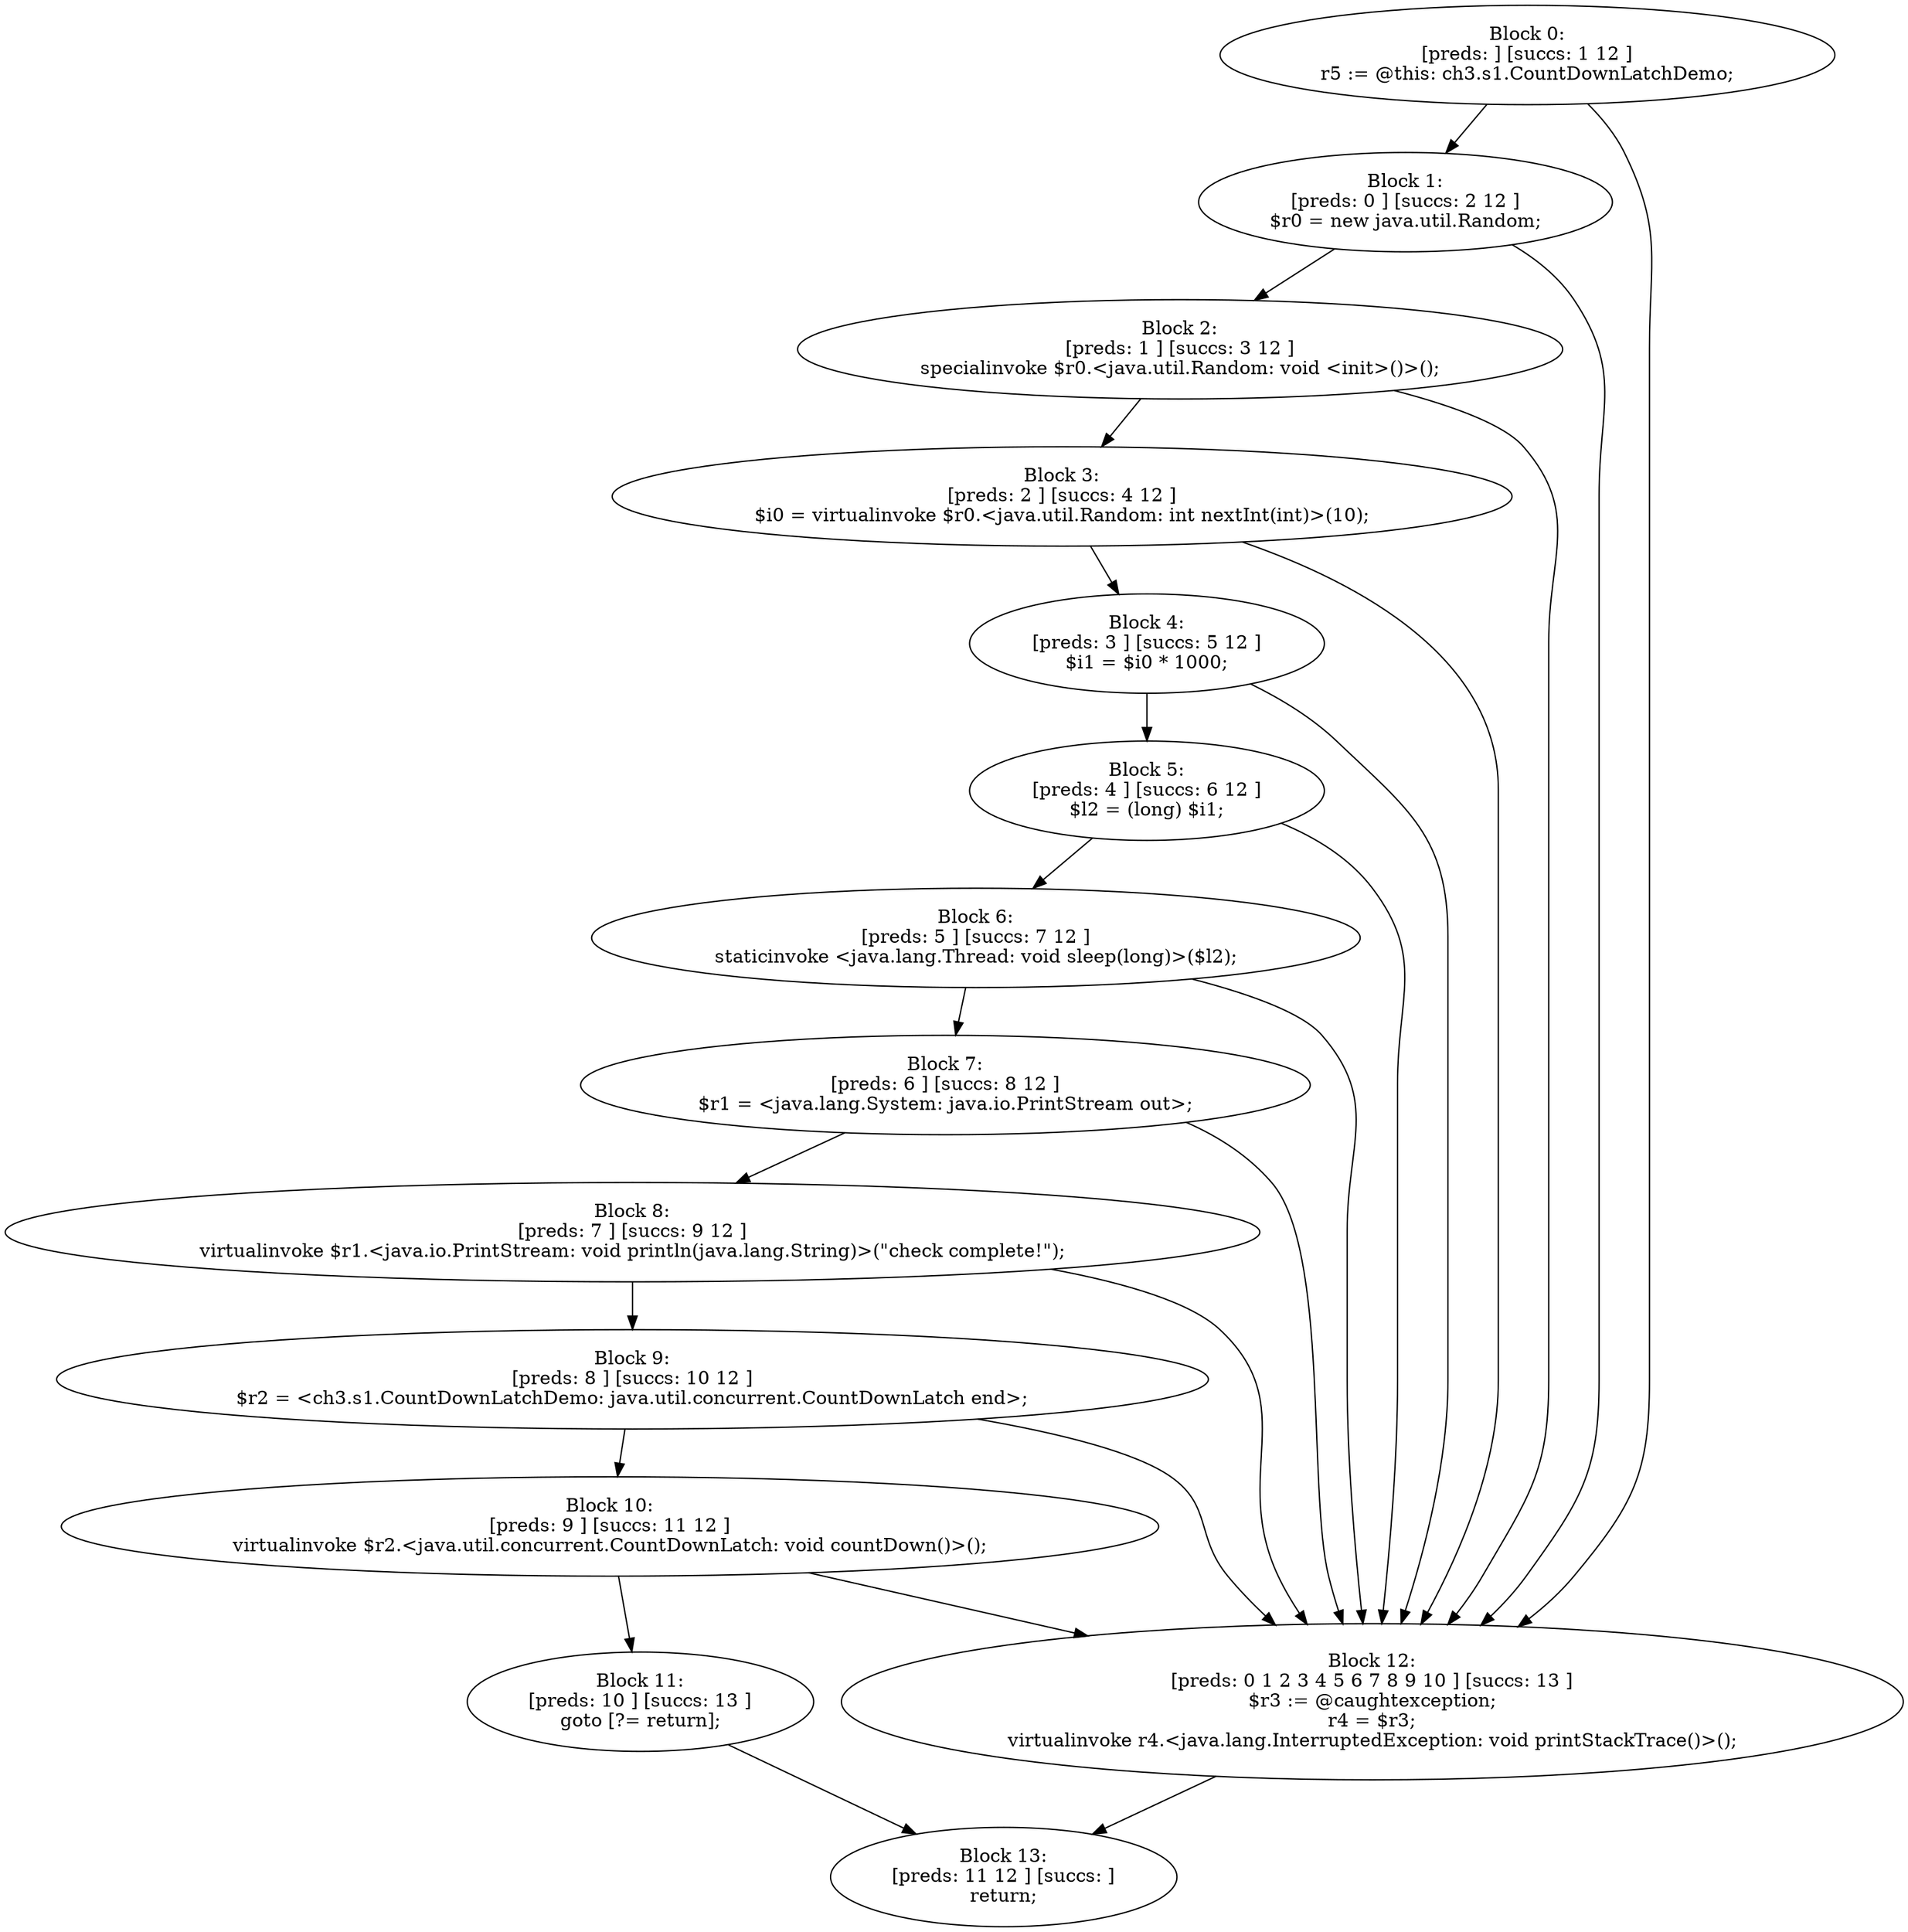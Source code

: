 digraph "unitGraph" {
    "Block 0:
[preds: ] [succs: 1 12 ]
r5 := @this: ch3.s1.CountDownLatchDemo;
"
    "Block 1:
[preds: 0 ] [succs: 2 12 ]
$r0 = new java.util.Random;
"
    "Block 2:
[preds: 1 ] [succs: 3 12 ]
specialinvoke $r0.<java.util.Random: void <init>()>();
"
    "Block 3:
[preds: 2 ] [succs: 4 12 ]
$i0 = virtualinvoke $r0.<java.util.Random: int nextInt(int)>(10);
"
    "Block 4:
[preds: 3 ] [succs: 5 12 ]
$i1 = $i0 * 1000;
"
    "Block 5:
[preds: 4 ] [succs: 6 12 ]
$l2 = (long) $i1;
"
    "Block 6:
[preds: 5 ] [succs: 7 12 ]
staticinvoke <java.lang.Thread: void sleep(long)>($l2);
"
    "Block 7:
[preds: 6 ] [succs: 8 12 ]
$r1 = <java.lang.System: java.io.PrintStream out>;
"
    "Block 8:
[preds: 7 ] [succs: 9 12 ]
virtualinvoke $r1.<java.io.PrintStream: void println(java.lang.String)>(\"check complete!\");
"
    "Block 9:
[preds: 8 ] [succs: 10 12 ]
$r2 = <ch3.s1.CountDownLatchDemo: java.util.concurrent.CountDownLatch end>;
"
    "Block 10:
[preds: 9 ] [succs: 11 12 ]
virtualinvoke $r2.<java.util.concurrent.CountDownLatch: void countDown()>();
"
    "Block 11:
[preds: 10 ] [succs: 13 ]
goto [?= return];
"
    "Block 12:
[preds: 0 1 2 3 4 5 6 7 8 9 10 ] [succs: 13 ]
$r3 := @caughtexception;
r4 = $r3;
virtualinvoke r4.<java.lang.InterruptedException: void printStackTrace()>();
"
    "Block 13:
[preds: 11 12 ] [succs: ]
return;
"
    "Block 0:
[preds: ] [succs: 1 12 ]
r5 := @this: ch3.s1.CountDownLatchDemo;
"->"Block 1:
[preds: 0 ] [succs: 2 12 ]
$r0 = new java.util.Random;
";
    "Block 0:
[preds: ] [succs: 1 12 ]
r5 := @this: ch3.s1.CountDownLatchDemo;
"->"Block 12:
[preds: 0 1 2 3 4 5 6 7 8 9 10 ] [succs: 13 ]
$r3 := @caughtexception;
r4 = $r3;
virtualinvoke r4.<java.lang.InterruptedException: void printStackTrace()>();
";
    "Block 1:
[preds: 0 ] [succs: 2 12 ]
$r0 = new java.util.Random;
"->"Block 2:
[preds: 1 ] [succs: 3 12 ]
specialinvoke $r0.<java.util.Random: void <init>()>();
";
    "Block 1:
[preds: 0 ] [succs: 2 12 ]
$r0 = new java.util.Random;
"->"Block 12:
[preds: 0 1 2 3 4 5 6 7 8 9 10 ] [succs: 13 ]
$r3 := @caughtexception;
r4 = $r3;
virtualinvoke r4.<java.lang.InterruptedException: void printStackTrace()>();
";
    "Block 2:
[preds: 1 ] [succs: 3 12 ]
specialinvoke $r0.<java.util.Random: void <init>()>();
"->"Block 3:
[preds: 2 ] [succs: 4 12 ]
$i0 = virtualinvoke $r0.<java.util.Random: int nextInt(int)>(10);
";
    "Block 2:
[preds: 1 ] [succs: 3 12 ]
specialinvoke $r0.<java.util.Random: void <init>()>();
"->"Block 12:
[preds: 0 1 2 3 4 5 6 7 8 9 10 ] [succs: 13 ]
$r3 := @caughtexception;
r4 = $r3;
virtualinvoke r4.<java.lang.InterruptedException: void printStackTrace()>();
";
    "Block 3:
[preds: 2 ] [succs: 4 12 ]
$i0 = virtualinvoke $r0.<java.util.Random: int nextInt(int)>(10);
"->"Block 4:
[preds: 3 ] [succs: 5 12 ]
$i1 = $i0 * 1000;
";
    "Block 3:
[preds: 2 ] [succs: 4 12 ]
$i0 = virtualinvoke $r0.<java.util.Random: int nextInt(int)>(10);
"->"Block 12:
[preds: 0 1 2 3 4 5 6 7 8 9 10 ] [succs: 13 ]
$r3 := @caughtexception;
r4 = $r3;
virtualinvoke r4.<java.lang.InterruptedException: void printStackTrace()>();
";
    "Block 4:
[preds: 3 ] [succs: 5 12 ]
$i1 = $i0 * 1000;
"->"Block 5:
[preds: 4 ] [succs: 6 12 ]
$l2 = (long) $i1;
";
    "Block 4:
[preds: 3 ] [succs: 5 12 ]
$i1 = $i0 * 1000;
"->"Block 12:
[preds: 0 1 2 3 4 5 6 7 8 9 10 ] [succs: 13 ]
$r3 := @caughtexception;
r4 = $r3;
virtualinvoke r4.<java.lang.InterruptedException: void printStackTrace()>();
";
    "Block 5:
[preds: 4 ] [succs: 6 12 ]
$l2 = (long) $i1;
"->"Block 6:
[preds: 5 ] [succs: 7 12 ]
staticinvoke <java.lang.Thread: void sleep(long)>($l2);
";
    "Block 5:
[preds: 4 ] [succs: 6 12 ]
$l2 = (long) $i1;
"->"Block 12:
[preds: 0 1 2 3 4 5 6 7 8 9 10 ] [succs: 13 ]
$r3 := @caughtexception;
r4 = $r3;
virtualinvoke r4.<java.lang.InterruptedException: void printStackTrace()>();
";
    "Block 6:
[preds: 5 ] [succs: 7 12 ]
staticinvoke <java.lang.Thread: void sleep(long)>($l2);
"->"Block 7:
[preds: 6 ] [succs: 8 12 ]
$r1 = <java.lang.System: java.io.PrintStream out>;
";
    "Block 6:
[preds: 5 ] [succs: 7 12 ]
staticinvoke <java.lang.Thread: void sleep(long)>($l2);
"->"Block 12:
[preds: 0 1 2 3 4 5 6 7 8 9 10 ] [succs: 13 ]
$r3 := @caughtexception;
r4 = $r3;
virtualinvoke r4.<java.lang.InterruptedException: void printStackTrace()>();
";
    "Block 7:
[preds: 6 ] [succs: 8 12 ]
$r1 = <java.lang.System: java.io.PrintStream out>;
"->"Block 8:
[preds: 7 ] [succs: 9 12 ]
virtualinvoke $r1.<java.io.PrintStream: void println(java.lang.String)>(\"check complete!\");
";
    "Block 7:
[preds: 6 ] [succs: 8 12 ]
$r1 = <java.lang.System: java.io.PrintStream out>;
"->"Block 12:
[preds: 0 1 2 3 4 5 6 7 8 9 10 ] [succs: 13 ]
$r3 := @caughtexception;
r4 = $r3;
virtualinvoke r4.<java.lang.InterruptedException: void printStackTrace()>();
";
    "Block 8:
[preds: 7 ] [succs: 9 12 ]
virtualinvoke $r1.<java.io.PrintStream: void println(java.lang.String)>(\"check complete!\");
"->"Block 9:
[preds: 8 ] [succs: 10 12 ]
$r2 = <ch3.s1.CountDownLatchDemo: java.util.concurrent.CountDownLatch end>;
";
    "Block 8:
[preds: 7 ] [succs: 9 12 ]
virtualinvoke $r1.<java.io.PrintStream: void println(java.lang.String)>(\"check complete!\");
"->"Block 12:
[preds: 0 1 2 3 4 5 6 7 8 9 10 ] [succs: 13 ]
$r3 := @caughtexception;
r4 = $r3;
virtualinvoke r4.<java.lang.InterruptedException: void printStackTrace()>();
";
    "Block 9:
[preds: 8 ] [succs: 10 12 ]
$r2 = <ch3.s1.CountDownLatchDemo: java.util.concurrent.CountDownLatch end>;
"->"Block 10:
[preds: 9 ] [succs: 11 12 ]
virtualinvoke $r2.<java.util.concurrent.CountDownLatch: void countDown()>();
";
    "Block 9:
[preds: 8 ] [succs: 10 12 ]
$r2 = <ch3.s1.CountDownLatchDemo: java.util.concurrent.CountDownLatch end>;
"->"Block 12:
[preds: 0 1 2 3 4 5 6 7 8 9 10 ] [succs: 13 ]
$r3 := @caughtexception;
r4 = $r3;
virtualinvoke r4.<java.lang.InterruptedException: void printStackTrace()>();
";
    "Block 10:
[preds: 9 ] [succs: 11 12 ]
virtualinvoke $r2.<java.util.concurrent.CountDownLatch: void countDown()>();
"->"Block 11:
[preds: 10 ] [succs: 13 ]
goto [?= return];
";
    "Block 10:
[preds: 9 ] [succs: 11 12 ]
virtualinvoke $r2.<java.util.concurrent.CountDownLatch: void countDown()>();
"->"Block 12:
[preds: 0 1 2 3 4 5 6 7 8 9 10 ] [succs: 13 ]
$r3 := @caughtexception;
r4 = $r3;
virtualinvoke r4.<java.lang.InterruptedException: void printStackTrace()>();
";
    "Block 11:
[preds: 10 ] [succs: 13 ]
goto [?= return];
"->"Block 13:
[preds: 11 12 ] [succs: ]
return;
";
    "Block 12:
[preds: 0 1 2 3 4 5 6 7 8 9 10 ] [succs: 13 ]
$r3 := @caughtexception;
r4 = $r3;
virtualinvoke r4.<java.lang.InterruptedException: void printStackTrace()>();
"->"Block 13:
[preds: 11 12 ] [succs: ]
return;
";
}
